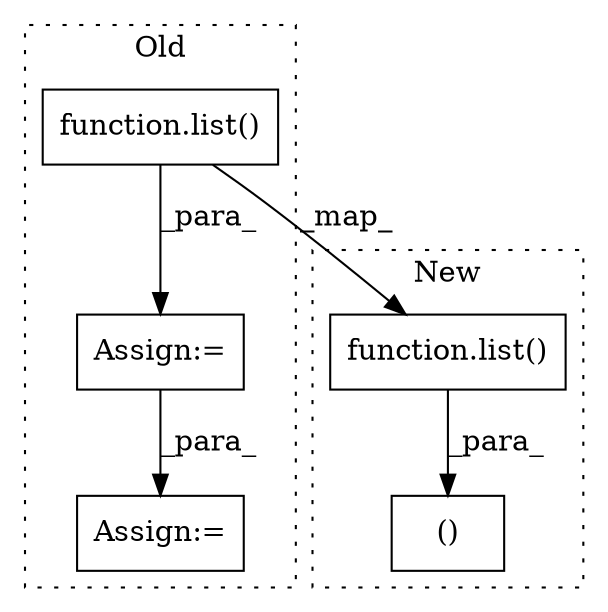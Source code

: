 digraph G {
subgraph cluster0 {
1 [label="function.list()" a="75" s="12098,12111" l="5,1" shape="box"];
3 [label="Assign:=" a="68" s="17917" l="3" shape="box"];
5 [label="Assign:=" a="68" s="17633" l="3" shape="box"];
label = "Old";
style="dotted";
}
subgraph cluster1 {
2 [label="function.list()" a="75" s="13003,13016" l="5,1" shape="box"];
4 [label="()" a="54" s="13017" l="16" shape="box"];
label = "New";
style="dotted";
}
1 -> 2 [label="_map_"];
1 -> 5 [label="_para_"];
2 -> 4 [label="_para_"];
5 -> 3 [label="_para_"];
}